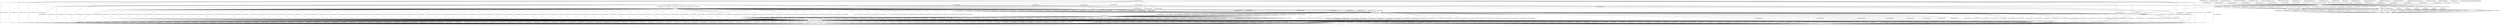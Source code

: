 digraph G {
	"File##/etc/ld-musl-x86_64.path"->"Process##14"[ label="1728219507000000000" ];
	"File##/lib/libstdc++.so.6"->"Process##14"[ label="1728219507000000000" ];
	"File##/usr/local/lib/libstdc++.so.6"->"Process##14"[ label="1728219507000000000" ];
	"File##/usr/lib/libstdc++.so.6"->"Process##14"[ label="1728219507000000000" ];
	"File##/lib/libgcc_s.so.1"->"Process##14"[ label="1728219507000000000" ];
	"File##/usr/local/lib/libgcc_s.so.1"->"Process##14"[ label="1728219507000000000" ];
	"File##/usr/lib/libgcc_s.so.1"->"Process##14"[ label="1728219507000000000" ];
	"Process##14"->"Process##15"[ label="1728219507000000000" ];
	"Process##14"->"Process##16"[ label="1728219507000000000" ];
	"Process##14"->"Process##17"[ label="1728219507000000000" ];
	"Process##14"->"Process##18"[ label="1728219507000000000" ];
	"Process##14"->"Process##19"[ label="1728219507000000000" ];
	"File##/usr/local/bin/node"->"Process##14"[ label="1728219507000000000" ];
	"File##/dev/urandom"->"Process##14"[ label="1728219507000000000" ];
	"Process##14"->"Process##20"[ label="1728219507000000000" ];
	"File##/dev/null"->"Process##14"[ label="1728219508000000000" ];
	"File##/home/app/index.js"->"Process##14"[ label="1728219508000000000" ];
	"File##/home/app/express-new.js"->"Process##14"[ label="1728219508000000000" ];
	"File##/usr/local/bin/node"->"Process##14"[ label="1728219508000000000" ];
	"File##/home/app/trigger.node"->"Process##14"[ label="1728219508000000000" ];
	"File##/home/app/handler.js"->"Process##14"[ label="1728219508000000000" ];
	"File##/home/app/request-promise-uuid.js"->"Process##14"[ label="1728219508000000000" ];
	"Process##14"->"NetPeer##0.0.0.0:3000"[ label="1728219510000000000" ];
	"NetPeer##0.0.0.0:3000"->"Process##14"[ label="1728219510000000000" ];
	"NetPeer##0.0.0.0:3000"->"NetPeer##10.1.80.247:8080"[ label="1728219538000000000" ];
	"NetPeer##10.1.80.247:8080"->"NetPeer##0.0.0.0:3000"[ label="1728219538000000000" ];
	"NetPeer##0.0.0.0:3000"->"NetPeer##10.1.80.247:8080"[ label="1728219538000000000" ];
	"NetPeer##10.1.80.247:8080"->"NetPeer##0.0.0.0:3000"[ label="1728219538000000000" ];
	"NetPeer##0.0.0.0:3000"->"NetPeer##10.1.80.247:8080"[ label="1728219538000000000" ];
	"NetPeer##10.1.80.247:8080"->"NetPeer##0.0.0.0:3000"[ label="1728219538000000000" ];
	"File##/etc/resolv.conf"->"Process##14"[ label="1728219538000000000" ];
	"File##/etc/nsswitch.conf"->"Process##14"[ label="1728219538000000000" ];
	"File##/etc/host.conf"->"Process##14"[ label="1728219538000000000" ];
	"File##/etc/svc.conf"->"Process##14"[ label="1728219538000000000" ];
	"File##/dev/urandom"->"Process##14"[ label="1728219538000000000" ];
	"Process##14"->"Process##24"[ label="1728219538000000000" ];
	"Process##14"->"Process##25"[ label="1728219538000000000" ];
	"Process##14"->"Process##26"[ label="1728219538000000000" ];
	"Process##14"->"Process##27"[ label="1728219538000000000" ];
	"NetPeer##0.0.0.0:3000"->"NetPeer##10.1.80.247:8080"[ label="1728219538000000000" ];
	"NetPeer##10.1.80.247:8080"->"NetPeer##0.0.0.0:3000"[ label="1728219538000000000" ];
	"NetPeer##0.0.0.0:3000"->"NetPeer##10.1.80.247:8080"[ label="1728219538000000000" ];
	"NetPeer##10.1.80.247:8080"->"NetPeer##0.0.0.0:3000"[ label="1728219538000000000" ];
	"NetPeer##0.0.0.0:3000"->"NetPeer##10.1.80.247:8080"[ label="1728219538000000000" ];
	"NetPeer##10.1.80.247:8080"->"NetPeer##0.0.0.0:3000"[ label="1728219538000000000" ];
	"NetPeer##0.0.0.0:3000"->"NetPeer##10.1.80.247:8080"[ label="1728219538000000000" ];
	"NetPeer##10.1.80.247:8080"->"NetPeer##0.0.0.0:3000"[ label="1728219538000000000" ];
	"Process##14"->"NetPeer##10.152.183.194:8080"[ label="1728219538000000000" ];
	"NetPeer##0.0.0.0:3000"->"NetPeer##10.1.80.247:8080"[ label="1728219538000000000" ];
	"NetPeer##10.1.80.247:8080"->"NetPeer##0.0.0.0:3000"[ label="1728219538000000000" ];
	"NetPeer##0.0.0.0:3000"->"NetPeer##10.1.80.247:8080"[ label="1728219538000000000" ];
	"NetPeer##10.1.80.247:8080"->"NetPeer##0.0.0.0:3000"[ label="1728219538000000000" ];
	"Process##14"->"NetPeer##10.152.183.194:8080"[ label="1728219538000000000" ];
	"Process##14"->"NetPeer##10.152.183.194:8080"[ label="1728219538000000000" ];
	"Process##14"->"NetPeer##10.152.183.194:8080"[ label="1728219538000000000" ];
	"Process##14"->"NetPeer##10.152.183.194:8080"[ label="1728219538000000000" ];
	"Process##14"->"NetPeer##10.152.183.194:8080"[ label="1728219538000000000" ];
	"NetPeer##0.0.0.0:3000"->"NetPeer##10.1.80.247:8080"[ label="1728219538000000000" ];
	"NetPeer##10.1.80.247:8080"->"NetPeer##0.0.0.0:3000"[ label="1728219538000000000" ];
	"NetPeer##0.0.0.0:3000"->"NetPeer##10.1.80.247:8080"[ label="1728219538000000000" ];
	"NetPeer##10.1.80.247:8080"->"NetPeer##0.0.0.0:3000"[ label="1728219538000000000" ];
	"Process##14"->"NetPeer##10.152.183.194:8080"[ label="1728219538000000000" ];
	"NetPeer##0.0.0.0:3000"->"NetPeer##10.1.80.247:8080"[ label="1728219539000000000" ];
	"NetPeer##10.1.80.247:8080"->"NetPeer##0.0.0.0:3000"[ label="1728219539000000000" ];
	"NetPeer##0.0.0.0:3000"->"NetPeer##10.1.80.247:8080"[ label="1728219539000000000" ];
	"NetPeer##10.1.80.247:8080"->"NetPeer##0.0.0.0:3000"[ label="1728219539000000000" ];
	"Process##14"->"NetPeer##10.152.183.194:8080"[ label="1728219539000000000" ];
	"File##/etc/localtime"->"Process##14"[ label="1728219539000000000" ];
	"File##/usr/share/zoneinfo/"->"Process##14"[ label="1728219539000000000" ];
	"Process##14"->"NetPeer##10.152.183.194:8080"[ label="1728219539000000000" ];
	"Process##14"->"NetPeer##10.152.183.194:8080"[ label="1728219539000000000" ];
	"Process##14"->"NetPeer##10.152.183.194:8080"[ label="1728219539000000000" ];
	"Process##14"->"NetPeer##10.152.183.194:8080"[ label="1728219539000000000" ];
	"Process##14"->"NetPeer##10.152.183.194:8080"[ label="1728219539000000000" ];
	"Process##14"->"NetPeer##10.152.183.194:8080"[ label="1728219539000000000" ];
	"Process##14"->"NetPeer##10.152.183.194:8080"[ label="1728219539000000000" ];
	"Process##14"->"NetPeer##10.152.183.194:8080"[ label="1728219539000000000" ];
	"Process##14"->"NetPeer##10.152.183.194:8080"[ label="1728219539000000000" ];
	"Process##14"->"NetPeer##10.152.183.194:8080"[ label="1728219540000000000" ];
	"Process##14"->"NetPeer##10.152.183.194:8080"[ label="1728219540000000000" ];
	"File##/etc/hosts"->"Process##24"[ label="1728219538000000000" ];
	"File##/etc/resolv.conf"->"Process##24"[ label="1728219538000000000" ];
	"Process##24"->"NetPeer##0.0.0.0:0"[ label="1728219538000000000" ];
	"Process##24"->"NetPeer##10.152.183.10:53"[ label="1728219538000000000" ];
	"Process##24"->"NetPeer##10.152.183.10:53"[ label="1728219538000000000" ];
	"NetPeer##10.152.183.10:53"->"Process##24"[ label="1728219538000000000" ];
	"NetPeer##10.152.183.10:53"->"Process##24"[ label="1728219538000000000" ];
	"Process##24"->"NetPeer##0.0.0.0:0"[ label="1728219538000000000" ];
	"Process##24"->"NetPeer##10.152.183.10:53"[ label="1728219538000000000" ];
	"Process##24"->"NetPeer##10.152.183.10:53"[ label="1728219538000000000" ];
	"NetPeer##10.152.183.10:53"->"Process##24"[ label="1728219538000000000" ];
	"NetPeer##10.152.183.10:53"->"Process##24"[ label="1728219538000000000" ];
	"Process##24"->"NetPeer##0.0.0.0:0"[ label="1728219538000000000" ];
	"Process##24"->"NetPeer##10.152.183.10:53"[ label="1728219538000000000" ];
	"Process##24"->"NetPeer##10.152.183.10:53"[ label="1728219538000000000" ];
	"NetPeer##10.152.183.10:53"->"Process##24"[ label="1728219538000000000" ];
	"NetPeer##10.152.183.10:53"->"Process##24"[ label="1728219538000000000" ];
	"Process##24"->"NetPeer##0.0.0.0:0"[ label="1728219538000000000" ];
	"Process##24"->"NetPeer##10.152.183.10:53"[ label="1728219538000000000" ];
	"Process##24"->"NetPeer##10.152.183.10:53"[ label="1728219538000000000" ];
	"NetPeer##10.152.183.10:53"->"Process##24"[ label="1728219538000000000" ];
	"NetPeer##10.152.183.10:53"->"Process##24"[ label="1728219538000000000" ];
	"Process##24"->"NetPeer##0.0.0.0:0"[ label="1728219538000000000" ];
	"Process##24"->"NetPeer##10.152.183.10:53"[ label="1728219538000000000" ];
	"Process##24"->"NetPeer##10.152.183.10:53"[ label="1728219538000000000" ];
	"NetPeer##10.152.183.10:53"->"Process##24"[ label="1728219538000000000" ];
	"NetPeer##10.152.183.10:53"->"Process##24"[ label="1728219538000000000" ];
	"File##/etc/hosts"->"Process##24"[ label="1728219538000000000" ];
	"File##/etc/resolv.conf"->"Process##24"[ label="1728219538000000000" ];
	"Process##24"->"NetPeer##0.0.0.0:0"[ label="1728219538000000000" ];
	"Process##24"->"NetPeer##10.152.183.10:53"[ label="1728219538000000000" ];
	"Process##24"->"NetPeer##10.152.183.10:53"[ label="1728219538000000000" ];
	"NetPeer##10.152.183.10:53"->"Process##24"[ label="1728219538000000000" ];
	"NetPeer##0.0.0.0:0"->"Process##24"[ label="1728219538000000000" ];
	"NetPeer##10.152.183.10:53"->"Process##24"[ label="1728219538000000000" ];
	"Process##24"->"NetPeer##0.0.0.0:0"[ label="1728219538000000000" ];
	"Process##24"->"NetPeer##10.152.183.10:53"[ label="1728219538000000000" ];
	"Process##24"->"NetPeer##10.152.183.10:53"[ label="1728219538000000000" ];
	"NetPeer##10.152.183.10:53"->"Process##24"[ label="1728219538000000000" ];
	"NetPeer##10.152.183.10:53"->"Process##24"[ label="1728219538000000000" ];
	"Process##24"->"NetPeer##0.0.0.0:0"[ label="1728219538000000000" ];
	"Process##24"->"NetPeer##10.152.183.10:53"[ label="1728219538000000000" ];
	"Process##24"->"NetPeer##10.152.183.10:53"[ label="1728219538000000000" ];
	"NetPeer##10.152.183.10:53"->"Process##24"[ label="1728219538000000000" ];
	"NetPeer##10.152.183.10:53"->"Process##24"[ label="1728219538000000000" ];
	"Process##24"->"NetPeer##0.0.0.0:0"[ label="1728219538000000000" ];
	"Process##24"->"NetPeer##10.152.183.10:53"[ label="1728219538000000000" ];
	"Process##24"->"NetPeer##10.152.183.10:53"[ label="1728219538000000000" ];
	"NetPeer##10.152.183.10:53"->"Process##24"[ label="1728219538000000000" ];
	"NetPeer##10.152.183.10:53"->"Process##24"[ label="1728219538000000000" ];
	"Process##24"->"NetPeer##0.0.0.0:0"[ label="1728219538000000000" ];
	"Process##24"->"NetPeer##10.152.183.10:53"[ label="1728219538000000000" ];
	"Process##24"->"NetPeer##10.152.183.10:53"[ label="1728219538000000000" ];
	"NetPeer##10.152.183.10:53"->"Process##24"[ label="1728219538000000000" ];
	"NetPeer##10.152.183.10:53"->"Process##24"[ label="1728219538000000000" ];
	"File##/etc/hosts"->"Process##24"[ label="1728219539000000000" ];
	"File##/etc/resolv.conf"->"Process##24"[ label="1728219539000000000" ];
	"Process##24"->"NetPeer##0.0.0.0:0"[ label="1728219539000000000" ];
	"Process##24"->"NetPeer##10.152.183.10:53"[ label="1728219539000000000" ];
	"Process##24"->"NetPeer##10.152.183.10:53"[ label="1728219539000000000" ];
	"NetPeer##10.152.183.10:53"->"Process##24"[ label="1728219539000000000" ];
	"NetPeer##10.152.183.10:53"->"Process##24"[ label="1728219539000000000" ];
	"Process##24"->"NetPeer##0.0.0.0:0"[ label="1728219539000000000" ];
	"Process##24"->"NetPeer##10.152.183.10:53"[ label="1728219539000000000" ];
	"Process##24"->"NetPeer##10.152.183.10:53"[ label="1728219539000000000" ];
	"NetPeer##10.152.183.10:53"->"Process##24"[ label="1728219539000000000" ];
	"NetPeer##10.152.183.10:53"->"Process##24"[ label="1728219539000000000" ];
	"Process##24"->"NetPeer##0.0.0.0:0"[ label="1728219539000000000" ];
	"Process##24"->"NetPeer##10.152.183.10:53"[ label="1728219539000000000" ];
	"Process##24"->"NetPeer##10.152.183.10:53"[ label="1728219539000000000" ];
	"NetPeer##10.152.183.10:53"->"Process##24"[ label="1728219539000000000" ];
	"NetPeer##10.152.183.10:53"->"Process##24"[ label="1728219539000000000" ];
	"Process##24"->"NetPeer##0.0.0.0:0"[ label="1728219539000000000" ];
	"Process##24"->"NetPeer##10.152.183.10:53"[ label="1728219539000000000" ];
	"Process##24"->"NetPeer##10.152.183.10:53"[ label="1728219539000000000" ];
	"NetPeer##10.152.183.10:53"->"Process##24"[ label="1728219539000000000" ];
	"NetPeer##10.152.183.10:53"->"Process##24"[ label="1728219539000000000" ];
	"Process##24"->"NetPeer##0.0.0.0:0"[ label="1728219539000000000" ];
	"Process##24"->"NetPeer##10.152.183.10:53"[ label="1728219539000000000" ];
	"Process##24"->"NetPeer##10.152.183.10:53"[ label="1728219539000000000" ];
	"NetPeer##10.152.183.10:53"->"Process##24"[ label="1728219539000000000" ];
	"NetPeer##10.152.183.10:53"->"Process##24"[ label="1728219539000000000" ];
	"File##/etc/hosts"->"Process##24"[ label="1728219539000000000" ];
	"File##/etc/resolv.conf"->"Process##24"[ label="1728219539000000000" ];
	"Process##24"->"NetPeer##0.0.0.0:0"[ label="1728219539000000000" ];
	"Process##24"->"NetPeer##10.152.183.10:53"[ label="1728219539000000000" ];
	"Process##24"->"NetPeer##10.152.183.10:53"[ label="1728219539000000000" ];
	"NetPeer##10.152.183.10:53"->"Process##24"[ label="1728219539000000000" ];
	"NetPeer##10.152.183.10:53"->"Process##24"[ label="1728219539000000000" ];
	"Process##24"->"NetPeer##0.0.0.0:0"[ label="1728219539000000000" ];
	"Process##24"->"NetPeer##10.152.183.10:53"[ label="1728219539000000000" ];
	"Process##24"->"NetPeer##10.152.183.10:53"[ label="1728219539000000000" ];
	"NetPeer##10.152.183.10:53"->"Process##24"[ label="1728219539000000000" ];
	"NetPeer##10.152.183.10:53"->"Process##24"[ label="1728219539000000000" ];
	"Process##24"->"NetPeer##0.0.0.0:0"[ label="1728219539000000000" ];
	"Process##24"->"NetPeer##10.152.183.10:53"[ label="1728219539000000000" ];
	"Process##24"->"NetPeer##10.152.183.10:53"[ label="1728219539000000000" ];
	"NetPeer##10.152.183.10:53"->"Process##24"[ label="1728219539000000000" ];
	"NetPeer##10.152.183.10:53"->"Process##24"[ label="1728219539000000000" ];
	"Process##24"->"NetPeer##0.0.0.0:0"[ label="1728219539000000000" ];
	"Process##24"->"NetPeer##10.152.183.10:53"[ label="1728219539000000000" ];
	"Process##24"->"NetPeer##10.152.183.10:53"[ label="1728219539000000000" ];
	"NetPeer##10.152.183.10:53"->"Process##24"[ label="1728219539000000000" ];
	"NetPeer##10.152.183.10:53"->"Process##24"[ label="1728219539000000000" ];
	"Process##24"->"NetPeer##0.0.0.0:0"[ label="1728219539000000000" ];
	"Process##24"->"NetPeer##10.152.183.10:53"[ label="1728219539000000000" ];
	"Process##24"->"NetPeer##10.152.183.10:53"[ label="1728219539000000000" ];
	"NetPeer##10.152.183.10:53"->"Process##24"[ label="1728219539000000000" ];
	"NetPeer##10.152.183.10:53"->"Process##24"[ label="1728219539000000000" ];
	"File##/etc/hosts"->"Process##24"[ label="1728219540000000000" ];
	"File##/etc/resolv.conf"->"Process##24"[ label="1728219540000000000" ];
	"Process##24"->"NetPeer##0.0.0.0:0"[ label="1728219540000000000" ];
	"Process##24"->"NetPeer##10.152.183.10:53"[ label="1728219540000000000" ];
	"Process##24"->"NetPeer##10.152.183.10:53"[ label="1728219540000000000" ];
	"NetPeer##10.152.183.10:53"->"Process##24"[ label="1728219540000000000" ];
	"NetPeer##10.152.183.10:53"->"Process##24"[ label="1728219540000000000" ];
	"Process##24"->"NetPeer##0.0.0.0:0"[ label="1728219540000000000" ];
	"Process##24"->"NetPeer##10.152.183.10:53"[ label="1728219540000000000" ];
	"Process##24"->"NetPeer##10.152.183.10:53"[ label="1728219540000000000" ];
	"NetPeer##10.152.183.10:53"->"Process##24"[ label="1728219540000000000" ];
	"NetPeer##10.152.183.10:53"->"Process##24"[ label="1728219540000000000" ];
	"Process##24"->"NetPeer##0.0.0.0:0"[ label="1728219540000000000" ];
	"Process##24"->"NetPeer##10.152.183.10:53"[ label="1728219540000000000" ];
	"Process##24"->"NetPeer##10.152.183.10:53"[ label="1728219540000000000" ];
	"NetPeer##10.152.183.10:53"->"Process##24"[ label="1728219540000000000" ];
	"NetPeer##10.152.183.10:53"->"Process##24"[ label="1728219540000000000" ];
	"Process##24"->"NetPeer##0.0.0.0:0"[ label="1728219540000000000" ];
	"Process##24"->"NetPeer##10.152.183.10:53"[ label="1728219540000000000" ];
	"Process##24"->"NetPeer##10.152.183.10:53"[ label="1728219540000000000" ];
	"NetPeer##10.152.183.10:53"->"Process##24"[ label="1728219540000000000" ];
	"NetPeer##10.152.183.10:53"->"Process##24"[ label="1728219540000000000" ];
	"Process##24"->"NetPeer##0.0.0.0:0"[ label="1728219540000000000" ];
	"Process##24"->"NetPeer##10.152.183.10:53"[ label="1728219540000000000" ];
	"Process##24"->"NetPeer##10.152.183.10:53"[ label="1728219540000000000" ];
	"NetPeer##10.152.183.10:53"->"Process##24"[ label="1728219540000000000" ];
	"NetPeer##10.152.183.10:53"->"Process##24"[ label="1728219540000000000" ];
	"File##/etc/hosts"->"Process##25"[ label="1728219538000000000" ];
	"File##/etc/resolv.conf"->"Process##25"[ label="1728219538000000000" ];
	"Process##25"->"NetPeer##0.0.0.0:0"[ label="1728219538000000000" ];
	"Process##25"->"NetPeer##10.152.183.10:53"[ label="1728219538000000000" ];
	"Process##25"->"NetPeer##10.152.183.10:53"[ label="1728219538000000000" ];
	"NetPeer##10.152.183.10:53"->"Process##25"[ label="1728219538000000000" ];
	"NetPeer##10.152.183.10:53"->"Process##25"[ label="1728219538000000000" ];
	"Process##25"->"NetPeer##0.0.0.0:0"[ label="1728219538000000000" ];
	"Process##25"->"NetPeer##10.152.183.10:53"[ label="1728219538000000000" ];
	"Process##25"->"NetPeer##10.152.183.10:53"[ label="1728219538000000000" ];
	"NetPeer##10.152.183.10:53"->"Process##25"[ label="1728219538000000000" ];
	"NetPeer##0.0.0.0:0"->"Process##25"[ label="1728219538000000000" ];
	"NetPeer##10.152.183.10:53"->"Process##25"[ label="1728219538000000000" ];
	"Process##25"->"NetPeer##0.0.0.0:0"[ label="1728219538000000000" ];
	"Process##25"->"NetPeer##10.152.183.10:53"[ label="1728219538000000000" ];
	"Process##25"->"NetPeer##10.152.183.10:53"[ label="1728219538000000000" ];
	"NetPeer##10.152.183.10:53"->"Process##25"[ label="1728219538000000000" ];
	"NetPeer##0.0.0.0:0"->"Process##25"[ label="1728219538000000000" ];
	"NetPeer##10.152.183.10:53"->"Process##25"[ label="1728219538000000000" ];
	"Process##25"->"NetPeer##0.0.0.0:0"[ label="1728219538000000000" ];
	"Process##25"->"NetPeer##10.152.183.10:53"[ label="1728219538000000000" ];
	"Process##25"->"NetPeer##10.152.183.10:53"[ label="1728219538000000000" ];
	"NetPeer##10.152.183.10:53"->"Process##25"[ label="1728219538000000000" ];
	"NetPeer##0.0.0.0:0"->"Process##25"[ label="1728219538000000000" ];
	"NetPeer##10.152.183.10:53"->"Process##25"[ label="1728219538000000000" ];
	"Process##25"->"NetPeer##0.0.0.0:0"[ label="1728219538000000000" ];
	"Process##25"->"NetPeer##10.152.183.10:53"[ label="1728219538000000000" ];
	"Process##25"->"NetPeer##10.152.183.10:53"[ label="1728219538000000000" ];
	"NetPeer##10.152.183.10:53"->"Process##25"[ label="1728219538000000000" ];
	"NetPeer##10.152.183.10:53"->"Process##25"[ label="1728219538000000000" ];
	"File##/etc/hosts"->"Process##25"[ label="1728219538000000000" ];
	"File##/etc/resolv.conf"->"Process##25"[ label="1728219538000000000" ];
	"Process##25"->"NetPeer##0.0.0.0:0"[ label="1728219538000000000" ];
	"Process##25"->"NetPeer##10.152.183.10:53"[ label="1728219538000000000" ];
	"Process##25"->"NetPeer##10.152.183.10:53"[ label="1728219538000000000" ];
	"NetPeer##10.152.183.10:53"->"Process##25"[ label="1728219538000000000" ];
	"NetPeer##10.152.183.10:53"->"Process##25"[ label="1728219538000000000" ];
	"Process##25"->"NetPeer##0.0.0.0:0"[ label="1728219538000000000" ];
	"Process##25"->"NetPeer##10.152.183.10:53"[ label="1728219538000000000" ];
	"Process##25"->"NetPeer##10.152.183.10:53"[ label="1728219538000000000" ];
	"NetPeer##10.152.183.10:53"->"Process##25"[ label="1728219538000000000" ];
	"NetPeer##10.152.183.10:53"->"Process##25"[ label="1728219538000000000" ];
	"Process##25"->"NetPeer##0.0.0.0:0"[ label="1728219538000000000" ];
	"Process##25"->"NetPeer##10.152.183.10:53"[ label="1728219538000000000" ];
	"Process##25"->"NetPeer##10.152.183.10:53"[ label="1728219538000000000" ];
	"NetPeer##10.152.183.10:53"->"Process##25"[ label="1728219538000000000" ];
	"NetPeer##10.152.183.10:53"->"Process##25"[ label="1728219538000000000" ];
	"Process##25"->"NetPeer##0.0.0.0:0"[ label="1728219538000000000" ];
	"Process##25"->"NetPeer##10.152.183.10:53"[ label="1728219538000000000" ];
	"Process##25"->"NetPeer##10.152.183.10:53"[ label="1728219538000000000" ];
	"NetPeer##10.152.183.10:53"->"Process##25"[ label="1728219538000000000" ];
	"NetPeer##10.152.183.10:53"->"Process##25"[ label="1728219538000000000" ];
	"Process##25"->"NetPeer##0.0.0.0:0"[ label="1728219538000000000" ];
	"Process##25"->"NetPeer##10.152.183.10:53"[ label="1728219538000000000" ];
	"Process##25"->"NetPeer##10.152.183.10:53"[ label="1728219538000000000" ];
	"NetPeer##10.152.183.10:53"->"Process##25"[ label="1728219538000000000" ];
	"NetPeer##10.152.183.10:53"->"Process##25"[ label="1728219538000000000" ];
	"File##/etc/hosts"->"Process##25"[ label="1728219538000000000" ];
	"File##/etc/resolv.conf"->"Process##25"[ label="1728219538000000000" ];
	"Process##25"->"NetPeer##0.0.0.0:0"[ label="1728219538000000000" ];
	"Process##25"->"NetPeer##10.152.183.10:53"[ label="1728219538000000000" ];
	"Process##25"->"NetPeer##10.152.183.10:53"[ label="1728219538000000000" ];
	"NetPeer##10.152.183.10:53"->"Process##25"[ label="1728219538000000000" ];
	"NetPeer##10.152.183.10:53"->"Process##25"[ label="1728219538000000000" ];
	"Process##25"->"NetPeer##0.0.0.0:0"[ label="1728219538000000000" ];
	"Process##25"->"NetPeer##10.152.183.10:53"[ label="1728219538000000000" ];
	"Process##25"->"NetPeer##10.152.183.10:53"[ label="1728219538000000000" ];
	"NetPeer##10.152.183.10:53"->"Process##25"[ label="1728219538000000000" ];
	"NetPeer##10.152.183.10:53"->"Process##25"[ label="1728219538000000000" ];
	"Process##25"->"NetPeer##0.0.0.0:0"[ label="1728219538000000000" ];
	"Process##25"->"NetPeer##10.152.183.10:53"[ label="1728219538000000000" ];
	"Process##25"->"NetPeer##10.152.183.10:53"[ label="1728219538000000000" ];
	"NetPeer##10.152.183.10:53"->"Process##25"[ label="1728219538000000000" ];
	"NetPeer##10.152.183.10:53"->"Process##25"[ label="1728219538000000000" ];
	"Process##25"->"NetPeer##0.0.0.0:0"[ label="1728219538000000000" ];
	"Process##25"->"NetPeer##10.152.183.10:53"[ label="1728219538000000000" ];
	"Process##25"->"NetPeer##10.152.183.10:53"[ label="1728219538000000000" ];
	"NetPeer##10.152.183.10:53"->"Process##25"[ label="1728219538000000000" ];
	"NetPeer##10.152.183.10:53"->"Process##25"[ label="1728219538000000000" ];
	"Process##25"->"NetPeer##0.0.0.0:0"[ label="1728219538000000000" ];
	"Process##25"->"NetPeer##10.152.183.10:53"[ label="1728219538000000000" ];
	"Process##25"->"NetPeer##10.152.183.10:53"[ label="1728219538000000000" ];
	"NetPeer##10.152.183.10:53"->"Process##25"[ label="1728219538000000000" ];
	"NetPeer##10.152.183.10:53"->"Process##25"[ label="1728219538000000000" ];
	"File##/etc/hosts"->"Process##25"[ label="1728219538000000000" ];
	"File##/etc/resolv.conf"->"Process##25"[ label="1728219538000000000" ];
	"Process##25"->"NetPeer##0.0.0.0:0"[ label="1728219538000000000" ];
	"Process##25"->"NetPeer##10.152.183.10:53"[ label="1728219538000000000" ];
	"Process##25"->"NetPeer##10.152.183.10:53"[ label="1728219538000000000" ];
	"NetPeer##10.152.183.10:53"->"Process##25"[ label="1728219538000000000" ];
	"NetPeer##10.152.183.10:53"->"Process##25"[ label="1728219538000000000" ];
	"Process##25"->"NetPeer##0.0.0.0:0"[ label="1728219538000000000" ];
	"Process##25"->"NetPeer##10.152.183.10:53"[ label="1728219538000000000" ];
	"Process##25"->"NetPeer##10.152.183.10:53"[ label="1728219538000000000" ];
	"NetPeer##10.152.183.10:53"->"Process##25"[ label="1728219538000000000" ];
	"NetPeer##10.152.183.10:53"->"Process##25"[ label="1728219538000000000" ];
	"Process##25"->"NetPeer##0.0.0.0:0"[ label="1728219538000000000" ];
	"Process##25"->"NetPeer##10.152.183.10:53"[ label="1728219538000000000" ];
	"Process##25"->"NetPeer##10.152.183.10:53"[ label="1728219538000000000" ];
	"NetPeer##10.152.183.10:53"->"Process##25"[ label="1728219538000000000" ];
	"NetPeer##10.152.183.10:53"->"Process##25"[ label="1728219538000000000" ];
	"Process##25"->"NetPeer##0.0.0.0:0"[ label="1728219538000000000" ];
	"Process##25"->"NetPeer##10.152.183.10:53"[ label="1728219538000000000" ];
	"Process##25"->"NetPeer##10.152.183.10:53"[ label="1728219538000000000" ];
	"NetPeer##10.152.183.10:53"->"Process##25"[ label="1728219538000000000" ];
	"NetPeer##10.152.183.10:53"->"Process##25"[ label="1728219538000000000" ];
	"Process##25"->"NetPeer##0.0.0.0:0"[ label="1728219538000000000" ];
	"Process##25"->"NetPeer##10.152.183.10:53"[ label="1728219538000000000" ];
	"Process##25"->"NetPeer##10.152.183.10:53"[ label="1728219538000000000" ];
	"NetPeer##10.152.183.10:53"->"Process##25"[ label="1728219538000000000" ];
	"NetPeer##0.0.0.0:0"->"Process##25"[ label="1728219538000000000" ];
	"NetPeer##10.152.183.10:53"->"Process##25"[ label="1728219538000000000" ];
	"File##/etc/hosts"->"Process##25"[ label="1728219539000000000" ];
	"File##/etc/resolv.conf"->"Process##25"[ label="1728219539000000000" ];
	"Process##25"->"NetPeer##0.0.0.0:0"[ label="1728219539000000000" ];
	"Process##25"->"NetPeer##10.152.183.10:53"[ label="1728219539000000000" ];
	"Process##25"->"NetPeer##10.152.183.10:53"[ label="1728219539000000000" ];
	"NetPeer##10.152.183.10:53"->"Process##25"[ label="1728219539000000000" ];
	"NetPeer##10.152.183.10:53"->"Process##25"[ label="1728219539000000000" ];
	"Process##25"->"NetPeer##0.0.0.0:0"[ label="1728219539000000000" ];
	"Process##25"->"NetPeer##10.152.183.10:53"[ label="1728219539000000000" ];
	"Process##25"->"NetPeer##10.152.183.10:53"[ label="1728219539000000000" ];
	"NetPeer##10.152.183.10:53"->"Process##25"[ label="1728219539000000000" ];
	"NetPeer##10.152.183.10:53"->"Process##25"[ label="1728219539000000000" ];
	"Process##25"->"NetPeer##0.0.0.0:0"[ label="1728219539000000000" ];
	"Process##25"->"NetPeer##10.152.183.10:53"[ label="1728219539000000000" ];
	"Process##25"->"NetPeer##10.152.183.10:53"[ label="1728219539000000000" ];
	"NetPeer##10.152.183.10:53"->"Process##25"[ label="1728219539000000000" ];
	"NetPeer##10.152.183.10:53"->"Process##25"[ label="1728219539000000000" ];
	"Process##25"->"NetPeer##0.0.0.0:0"[ label="1728219539000000000" ];
	"Process##25"->"NetPeer##10.152.183.10:53"[ label="1728219539000000000" ];
	"Process##25"->"NetPeer##10.152.183.10:53"[ label="1728219539000000000" ];
	"NetPeer##10.152.183.10:53"->"Process##25"[ label="1728219539000000000" ];
	"NetPeer##10.152.183.10:53"->"Process##25"[ label="1728219539000000000" ];
	"Process##25"->"NetPeer##0.0.0.0:0"[ label="1728219539000000000" ];
	"Process##25"->"NetPeer##10.152.183.10:53"[ label="1728219539000000000" ];
	"Process##25"->"NetPeer##10.152.183.10:53"[ label="1728219539000000000" ];
	"NetPeer##10.152.183.10:53"->"Process##25"[ label="1728219539000000000" ];
	"NetPeer##10.152.183.10:53"->"Process##25"[ label="1728219539000000000" ];
	"File##/etc/hosts"->"Process##25"[ label="1728219539000000000" ];
	"File##/etc/resolv.conf"->"Process##25"[ label="1728219539000000000" ];
	"Process##25"->"NetPeer##0.0.0.0:0"[ label="1728219539000000000" ];
	"Process##25"->"NetPeer##10.152.183.10:53"[ label="1728219539000000000" ];
	"Process##25"->"NetPeer##10.152.183.10:53"[ label="1728219539000000000" ];
	"NetPeer##10.152.183.10:53"->"Process##25"[ label="1728219539000000000" ];
	"NetPeer##10.152.183.10:53"->"Process##25"[ label="1728219539000000000" ];
	"Process##25"->"NetPeer##0.0.0.0:0"[ label="1728219539000000000" ];
	"Process##25"->"NetPeer##10.152.183.10:53"[ label="1728219539000000000" ];
	"Process##25"->"NetPeer##10.152.183.10:53"[ label="1728219539000000000" ];
	"NetPeer##10.152.183.10:53"->"Process##25"[ label="1728219539000000000" ];
	"NetPeer##10.152.183.10:53"->"Process##25"[ label="1728219539000000000" ];
	"Process##25"->"NetPeer##0.0.0.0:0"[ label="1728219539000000000" ];
	"Process##25"->"NetPeer##10.152.183.10:53"[ label="1728219539000000000" ];
	"Process##25"->"NetPeer##10.152.183.10:53"[ label="1728219539000000000" ];
	"NetPeer##10.152.183.10:53"->"Process##25"[ label="1728219539000000000" ];
	"NetPeer##10.152.183.10:53"->"Process##25"[ label="1728219539000000000" ];
	"Process##25"->"NetPeer##0.0.0.0:0"[ label="1728219539000000000" ];
	"Process##25"->"NetPeer##10.152.183.10:53"[ label="1728219539000000000" ];
	"Process##25"->"NetPeer##10.152.183.10:53"[ label="1728219539000000000" ];
	"NetPeer##10.152.183.10:53"->"Process##25"[ label="1728219539000000000" ];
	"NetPeer##10.152.183.10:53"->"Process##25"[ label="1728219539000000000" ];
	"Process##25"->"NetPeer##0.0.0.0:0"[ label="1728219539000000000" ];
	"Process##25"->"NetPeer##10.152.183.10:53"[ label="1728219539000000000" ];
	"Process##25"->"NetPeer##10.152.183.10:53"[ label="1728219539000000000" ];
	"NetPeer##10.152.183.10:53"->"Process##25"[ label="1728219539000000000" ];
	"NetPeer##10.152.183.10:53"->"Process##25"[ label="1728219539000000000" ];
	"File##/etc/hosts"->"Process##25"[ label="1728219539000000000" ];
	"File##/etc/resolv.conf"->"Process##25"[ label="1728219539000000000" ];
	"Process##25"->"NetPeer##0.0.0.0:0"[ label="1728219539000000000" ];
	"Process##25"->"NetPeer##10.152.183.10:53"[ label="1728219539000000000" ];
	"Process##25"->"NetPeer##10.152.183.10:53"[ label="1728219539000000000" ];
	"NetPeer##10.152.183.10:53"->"Process##25"[ label="1728219539000000000" ];
	"NetPeer##10.152.183.10:53"->"Process##25"[ label="1728219539000000000" ];
	"Process##25"->"NetPeer##0.0.0.0:0"[ label="1728219539000000000" ];
	"Process##25"->"NetPeer##10.152.183.10:53"[ label="1728219539000000000" ];
	"Process##25"->"NetPeer##10.152.183.10:53"[ label="1728219539000000000" ];
	"NetPeer##10.152.183.10:53"->"Process##25"[ label="1728219539000000000" ];
	"NetPeer##10.152.183.10:53"->"Process##25"[ label="1728219539000000000" ];
	"Process##25"->"NetPeer##0.0.0.0:0"[ label="1728219539000000000" ];
	"Process##25"->"NetPeer##10.152.183.10:53"[ label="1728219539000000000" ];
	"Process##25"->"NetPeer##10.152.183.10:53"[ label="1728219539000000000" ];
	"NetPeer##10.152.183.10:53"->"Process##25"[ label="1728219539000000000" ];
	"NetPeer##10.152.183.10:53"->"Process##25"[ label="1728219539000000000" ];
	"Process##25"->"NetPeer##0.0.0.0:0"[ label="1728219539000000000" ];
	"Process##25"->"NetPeer##10.152.183.10:53"[ label="1728219539000000000" ];
	"Process##25"->"NetPeer##10.152.183.10:53"[ label="1728219539000000000" ];
	"NetPeer##10.152.183.10:53"->"Process##25"[ label="1728219539000000000" ];
	"NetPeer##10.152.183.10:53"->"Process##25"[ label="1728219539000000000" ];
	"Process##25"->"NetPeer##0.0.0.0:0"[ label="1728219539000000000" ];
	"Process##25"->"NetPeer##10.152.183.10:53"[ label="1728219539000000000" ];
	"Process##25"->"NetPeer##10.152.183.10:53"[ label="1728219539000000000" ];
	"NetPeer##10.152.183.10:53"->"Process##25"[ label="1728219539000000000" ];
	"NetPeer##10.152.183.10:53"->"Process##25"[ label="1728219539000000000" ];
	"File##/etc/hosts"->"Process##26"[ label="1728219538000000000" ];
	"File##/etc/resolv.conf"->"Process##26"[ label="1728219538000000000" ];
	"Process##26"->"NetPeer##0.0.0.0:0"[ label="1728219538000000000" ];
	"Process##26"->"NetPeer##10.152.183.10:53"[ label="1728219538000000000" ];
	"Process##26"->"NetPeer##10.152.183.10:53"[ label="1728219538000000000" ];
	"NetPeer##10.152.183.10:53"->"Process##26"[ label="1728219538000000000" ];
	"NetPeer##0.0.0.0:0"->"Process##26"[ label="1728219538000000000" ];
	"NetPeer##10.152.183.10:53"->"Process##26"[ label="1728219538000000000" ];
	"Process##26"->"NetPeer##0.0.0.0:0"[ label="1728219538000000000" ];
	"Process##26"->"NetPeer##10.152.183.10:53"[ label="1728219538000000000" ];
	"Process##26"->"NetPeer##10.152.183.10:53"[ label="1728219538000000000" ];
	"NetPeer##10.152.183.10:53"->"Process##26"[ label="1728219538000000000" ];
	"NetPeer##10.152.183.10:53"->"Process##26"[ label="1728219538000000000" ];
	"Process##26"->"NetPeer##0.0.0.0:0"[ label="1728219538000000000" ];
	"Process##26"->"NetPeer##10.152.183.10:53"[ label="1728219538000000000" ];
	"Process##26"->"NetPeer##10.152.183.10:53"[ label="1728219538000000000" ];
	"NetPeer##10.152.183.10:53"->"Process##26"[ label="1728219538000000000" ];
	"NetPeer##0.0.0.0:0"->"Process##26"[ label="1728219538000000000" ];
	"NetPeer##10.152.183.10:53"->"Process##26"[ label="1728219538000000000" ];
	"Process##26"->"NetPeer##0.0.0.0:0"[ label="1728219538000000000" ];
	"Process##26"->"NetPeer##10.152.183.10:53"[ label="1728219538000000000" ];
	"Process##26"->"NetPeer##10.152.183.10:53"[ label="1728219538000000000" ];
	"NetPeer##10.152.183.10:53"->"Process##26"[ label="1728219538000000000" ];
	"NetPeer##10.152.183.10:53"->"Process##26"[ label="1728219538000000000" ];
	"Process##26"->"NetPeer##0.0.0.0:0"[ label="1728219538000000000" ];
	"Process##26"->"NetPeer##10.152.183.10:53"[ label="1728219538000000000" ];
	"Process##26"->"NetPeer##10.152.183.10:53"[ label="1728219538000000000" ];
	"NetPeer##10.152.183.10:53"->"Process##26"[ label="1728219538000000000" ];
	"NetPeer##10.152.183.10:53"->"Process##26"[ label="1728219538000000000" ];
	"File##/etc/hosts"->"Process##26"[ label="1728219539000000000" ];
	"File##/etc/resolv.conf"->"Process##26"[ label="1728219539000000000" ];
	"Process##26"->"NetPeer##0.0.0.0:0"[ label="1728219539000000000" ];
	"Process##26"->"NetPeer##10.152.183.10:53"[ label="1728219539000000000" ];
	"Process##26"->"NetPeer##10.152.183.10:53"[ label="1728219539000000000" ];
	"NetPeer##10.152.183.10:53"->"Process##26"[ label="1728219539000000000" ];
	"NetPeer##10.152.183.10:53"->"Process##26"[ label="1728219539000000000" ];
	"Process##26"->"NetPeer##0.0.0.0:0"[ label="1728219539000000000" ];
	"Process##26"->"NetPeer##10.152.183.10:53"[ label="1728219539000000000" ];
	"Process##26"->"NetPeer##10.152.183.10:53"[ label="1728219539000000000" ];
	"NetPeer##10.152.183.10:53"->"Process##26"[ label="1728219539000000000" ];
	"NetPeer##10.152.183.10:53"->"Process##26"[ label="1728219539000000000" ];
	"Process##26"->"NetPeer##0.0.0.0:0"[ label="1728219539000000000" ];
	"Process##26"->"NetPeer##10.152.183.10:53"[ label="1728219539000000000" ];
	"Process##26"->"NetPeer##10.152.183.10:53"[ label="1728219539000000000" ];
	"NetPeer##10.152.183.10:53"->"Process##26"[ label="1728219539000000000" ];
	"NetPeer##10.152.183.10:53"->"Process##26"[ label="1728219539000000000" ];
	"Process##26"->"NetPeer##0.0.0.0:0"[ label="1728219539000000000" ];
	"Process##26"->"NetPeer##10.152.183.10:53"[ label="1728219539000000000" ];
	"Process##26"->"NetPeer##10.152.183.10:53"[ label="1728219539000000000" ];
	"NetPeer##10.152.183.10:53"->"Process##26"[ label="1728219539000000000" ];
	"NetPeer##10.152.183.10:53"->"Process##26"[ label="1728219539000000000" ];
	"Process##26"->"NetPeer##0.0.0.0:0"[ label="1728219539000000000" ];
	"Process##26"->"NetPeer##10.152.183.10:53"[ label="1728219539000000000" ];
	"Process##26"->"NetPeer##10.152.183.10:53"[ label="1728219539000000000" ];
	"NetPeer##10.152.183.10:53"->"Process##26"[ label="1728219539000000000" ];
	"NetPeer##10.152.183.10:53"->"Process##26"[ label="1728219539000000000" ];
	"File##/etc/hosts"->"Process##26"[ label="1728219539000000000" ];
	"File##/etc/resolv.conf"->"Process##26"[ label="1728219539000000000" ];
	"Process##26"->"NetPeer##0.0.0.0:0"[ label="1728219539000000000" ];
	"Process##26"->"NetPeer##10.152.183.10:53"[ label="1728219539000000000" ];
	"Process##26"->"NetPeer##10.152.183.10:53"[ label="1728219539000000000" ];
	"NetPeer##10.152.183.10:53"->"Process##26"[ label="1728219539000000000" ];
	"NetPeer##10.152.183.10:53"->"Process##26"[ label="1728219539000000000" ];
	"Process##26"->"NetPeer##0.0.0.0:0"[ label="1728219539000000000" ];
	"Process##26"->"NetPeer##10.152.183.10:53"[ label="1728219539000000000" ];
	"Process##26"->"NetPeer##10.152.183.10:53"[ label="1728219539000000000" ];
	"NetPeer##10.152.183.10:53"->"Process##26"[ label="1728219539000000000" ];
	"NetPeer##10.152.183.10:53"->"Process##26"[ label="1728219539000000000" ];
	"Process##26"->"NetPeer##0.0.0.0:0"[ label="1728219539000000000" ];
	"Process##26"->"NetPeer##10.152.183.10:53"[ label="1728219539000000000" ];
	"Process##26"->"NetPeer##10.152.183.10:53"[ label="1728219539000000000" ];
	"NetPeer##10.152.183.10:53"->"Process##26"[ label="1728219539000000000" ];
	"NetPeer##10.152.183.10:53"->"Process##26"[ label="1728219539000000000" ];
	"Process##26"->"NetPeer##0.0.0.0:0"[ label="1728219539000000000" ];
	"Process##26"->"NetPeer##10.152.183.10:53"[ label="1728219539000000000" ];
	"Process##26"->"NetPeer##10.152.183.10:53"[ label="1728219539000000000" ];
	"NetPeer##10.152.183.10:53"->"Process##26"[ label="1728219539000000000" ];
	"NetPeer##10.152.183.10:53"->"Process##26"[ label="1728219539000000000" ];
	"Process##26"->"NetPeer##0.0.0.0:0"[ label="1728219539000000000" ];
	"Process##26"->"NetPeer##10.152.183.10:53"[ label="1728219539000000000" ];
	"Process##26"->"NetPeer##10.152.183.10:53"[ label="1728219539000000000" ];
	"NetPeer##10.152.183.10:53"->"Process##26"[ label="1728219539000000000" ];
	"NetPeer##10.152.183.10:53"->"Process##26"[ label="1728219539000000000" ];
	"File##/etc/hosts"->"Process##26"[ label="1728219540000000000" ];
	"File##/etc/resolv.conf"->"Process##26"[ label="1728219540000000000" ];
	"Process##26"->"NetPeer##0.0.0.0:0"[ label="1728219540000000000" ];
	"Process##26"->"NetPeer##10.152.183.10:53"[ label="1728219540000000000" ];
	"Process##26"->"NetPeer##10.152.183.10:53"[ label="1728219540000000000" ];
	"NetPeer##10.152.183.10:53"->"Process##26"[ label="1728219540000000000" ];
	"NetPeer##10.152.183.10:53"->"Process##26"[ label="1728219540000000000" ];
	"Process##26"->"NetPeer##0.0.0.0:0"[ label="1728219540000000000" ];
	"Process##26"->"NetPeer##10.152.183.10:53"[ label="1728219540000000000" ];
	"Process##26"->"NetPeer##10.152.183.10:53"[ label="1728219540000000000" ];
	"NetPeer##10.152.183.10:53"->"Process##26"[ label="1728219540000000000" ];
	"NetPeer##10.152.183.10:53"->"Process##26"[ label="1728219540000000000" ];
	"Process##26"->"NetPeer##0.0.0.0:0"[ label="1728219540000000000" ];
	"Process##26"->"NetPeer##10.152.183.10:53"[ label="1728219540000000000" ];
	"Process##26"->"NetPeer##10.152.183.10:53"[ label="1728219540000000000" ];
	"NetPeer##10.152.183.10:53"->"Process##26"[ label="1728219540000000000" ];
	"NetPeer##10.152.183.10:53"->"Process##26"[ label="1728219540000000000" ];
	"Process##26"->"NetPeer##0.0.0.0:0"[ label="1728219540000000000" ];
	"Process##26"->"NetPeer##10.152.183.10:53"[ label="1728219540000000000" ];
	"Process##26"->"NetPeer##10.152.183.10:53"[ label="1728219540000000000" ];
	"NetPeer##10.152.183.10:53"->"Process##26"[ label="1728219540000000000" ];
	"NetPeer##10.152.183.10:53"->"Process##26"[ label="1728219540000000000" ];
	"Process##26"->"NetPeer##0.0.0.0:0"[ label="1728219540000000000" ];
	"Process##26"->"NetPeer##10.152.183.10:53"[ label="1728219540000000000" ];
	"Process##26"->"NetPeer##10.152.183.10:53"[ label="1728219540000000000" ];
	"NetPeer##10.152.183.10:53"->"Process##26"[ label="1728219540000000000" ];
	"NetPeer##10.152.183.10:53"->"Process##26"[ label="1728219540000000000" ];
	"File##/etc/hosts"->"Process##27"[ label="1728219539000000000" ];
	"File##/etc/resolv.conf"->"Process##27"[ label="1728219539000000000" ];
	"Process##27"->"NetPeer##0.0.0.0:0"[ label="1728219539000000000" ];
	"Process##27"->"NetPeer##10.152.183.10:53"[ label="1728219539000000000" ];
	"Process##27"->"NetPeer##10.152.183.10:53"[ label="1728219539000000000" ];
	"NetPeer##10.152.183.10:53"->"Process##27"[ label="1728219539000000000" ];
	"NetPeer##0.0.0.0:0"->"Process##27"[ label="1728219539000000000" ];
	"NetPeer##10.152.183.10:53"->"Process##27"[ label="1728219539000000000" ];
	"Process##27"->"NetPeer##0.0.0.0:0"[ label="1728219539000000000" ];
	"Process##27"->"NetPeer##10.152.183.10:53"[ label="1728219539000000000" ];
	"Process##27"->"NetPeer##10.152.183.10:53"[ label="1728219539000000000" ];
	"NetPeer##10.152.183.10:53"->"Process##27"[ label="1728219539000000000" ];
	"NetPeer##10.152.183.10:53"->"Process##27"[ label="1728219539000000000" ];
	"Process##27"->"NetPeer##0.0.0.0:0"[ label="1728219539000000000" ];
	"Process##27"->"NetPeer##10.152.183.10:53"[ label="1728219539000000000" ];
	"Process##27"->"NetPeer##10.152.183.10:53"[ label="1728219539000000000" ];
	"NetPeer##10.152.183.10:53"->"Process##27"[ label="1728219539000000000" ];
	"NetPeer##10.152.183.10:53"->"Process##27"[ label="1728219539000000000" ];
	"Process##27"->"NetPeer##0.0.0.0:0"[ label="1728219539000000000" ];
	"Process##27"->"NetPeer##10.152.183.10:53"[ label="1728219539000000000" ];
	"Process##27"->"NetPeer##10.152.183.10:53"[ label="1728219539000000000" ];
	"NetPeer##10.152.183.10:53"->"Process##27"[ label="1728219539000000000" ];
	"NetPeer##10.152.183.10:53"->"Process##27"[ label="1728219539000000000" ];
	"Process##27"->"NetPeer##0.0.0.0:0"[ label="1728219539000000000" ];
	"Process##27"->"NetPeer##10.152.183.10:53"[ label="1728219539000000000" ];
	"Process##27"->"NetPeer##10.152.183.10:53"[ label="1728219539000000000" ];
	"NetPeer##10.152.183.10:53"->"Process##27"[ label="1728219539000000000" ];
	"NetPeer##10.152.183.10:53"->"Process##27"[ label="1728219539000000000" ];
	"File##/etc/hosts"->"Process##27"[ label="1728219539000000000" ];
	"File##/etc/resolv.conf"->"Process##27"[ label="1728219539000000000" ];
	"Process##27"->"NetPeer##0.0.0.0:0"[ label="1728219539000000000" ];
	"Process##27"->"NetPeer##10.152.183.10:53"[ label="1728219539000000000" ];
	"Process##27"->"NetPeer##10.152.183.10:53"[ label="1728219539000000000" ];
	"NetPeer##10.152.183.10:53"->"Process##27"[ label="1728219539000000000" ];
	"NetPeer##10.152.183.10:53"->"Process##27"[ label="1728219539000000000" ];
	"Process##27"->"NetPeer##0.0.0.0:0"[ label="1728219539000000000" ];
	"Process##27"->"NetPeer##10.152.183.10:53"[ label="1728219539000000000" ];
	"Process##27"->"NetPeer##10.152.183.10:53"[ label="1728219539000000000" ];
	"NetPeer##10.152.183.10:53"->"Process##27"[ label="1728219539000000000" ];
	"NetPeer##10.152.183.10:53"->"Process##27"[ label="1728219539000000000" ];
	"Process##27"->"NetPeer##0.0.0.0:0"[ label="1728219539000000000" ];
	"Process##27"->"NetPeer##10.152.183.10:53"[ label="1728219539000000000" ];
	"Process##27"->"NetPeer##10.152.183.10:53"[ label="1728219539000000000" ];
	"NetPeer##10.152.183.10:53"->"Process##27"[ label="1728219539000000000" ];
	"NetPeer##10.152.183.10:53"->"Process##27"[ label="1728219539000000000" ];
	"Process##27"->"NetPeer##0.0.0.0:0"[ label="1728219539000000000" ];
	"Process##27"->"NetPeer##10.152.183.10:53"[ label="1728219539000000000" ];
	"Process##27"->"NetPeer##10.152.183.10:53"[ label="1728219539000000000" ];
	"NetPeer##10.152.183.10:53"->"Process##27"[ label="1728219539000000000" ];
	"NetPeer##10.152.183.10:53"->"Process##27"[ label="1728219539000000000" ];
	"Process##27"->"NetPeer##0.0.0.0:0"[ label="1728219539000000000" ];
	"Process##27"->"NetPeer##10.152.183.10:53"[ label="1728219539000000000" ];
	"Process##27"->"NetPeer##10.152.183.10:53"[ label="1728219539000000000" ];
	"NetPeer##10.152.183.10:53"->"Process##27"[ label="1728219539000000000" ];
	"NetPeer##0.0.0.0:0"->"Process##27"[ label="1728219539000000000" ];
	"NetPeer##10.152.183.10:53"->"Process##27"[ label="1728219539000000000" ];
	"File##/etc/hosts"->"Process##27"[ label="1728219539000000000" ];
	"File##/etc/resolv.conf"->"Process##27"[ label="1728219539000000000" ];
	"Process##27"->"NetPeer##0.0.0.0:0"[ label="1728219539000000000" ];
	"Process##27"->"NetPeer##10.152.183.10:53"[ label="1728219539000000000" ];
	"Process##27"->"NetPeer##10.152.183.10:53"[ label="1728219539000000000" ];
	"NetPeer##10.152.183.10:53"->"Process##27"[ label="1728219539000000000" ];
	"NetPeer##10.152.183.10:53"->"Process##27"[ label="1728219539000000000" ];
	"Process##27"->"NetPeer##0.0.0.0:0"[ label="1728219539000000000" ];
	"Process##27"->"NetPeer##10.152.183.10:53"[ label="1728219539000000000" ];
	"Process##27"->"NetPeer##10.152.183.10:53"[ label="1728219539000000000" ];
	"NetPeer##10.152.183.10:53"->"Process##27"[ label="1728219539000000000" ];
	"NetPeer##10.152.183.10:53"->"Process##27"[ label="1728219539000000000" ];
	"Process##27"->"NetPeer##0.0.0.0:0"[ label="1728219539000000000" ];
	"Process##27"->"NetPeer##10.152.183.10:53"[ label="1728219539000000000" ];
	"Process##27"->"NetPeer##10.152.183.10:53"[ label="1728219539000000000" ];
	"NetPeer##10.152.183.10:53"->"Process##27"[ label="1728219539000000000" ];
	"NetPeer##10.152.183.10:53"->"Process##27"[ label="1728219539000000000" ];
	"Process##27"->"NetPeer##0.0.0.0:0"[ label="1728219539000000000" ];
	"Process##27"->"NetPeer##10.152.183.10:53"[ label="1728219539000000000" ];
	"Process##27"->"NetPeer##10.152.183.10:53"[ label="1728219539000000000" ];
	"NetPeer##10.152.183.10:53"->"Process##27"[ label="1728219539000000000" ];
	"NetPeer##10.152.183.10:53"->"Process##27"[ label="1728219539000000000" ];
	"Process##27"->"NetPeer##0.0.0.0:0"[ label="1728219539000000000" ];
	"Process##27"->"NetPeer##10.152.183.10:53"[ label="1728219539000000000" ];
	"Process##27"->"NetPeer##10.152.183.10:53"[ label="1728219539000000000" ];
	"NetPeer##10.152.183.10:53"->"Process##27"[ label="1728219539000000000" ];
	"NetPeer##10.152.183.10:53"->"Process##27"[ label="1728219539000000000" ];
	"Container##zjy-alastor-2n-product-purchase-76f665fdc7-sjjjk" [ shape="box" ];
	"File##/dev/null" [ shape="ellipse" ];
	"File##/dev/urandom" [ shape="ellipse" ];
	"File##/etc/host.conf" [ shape="ellipse" ];
	"File##/etc/hosts" [ shape="ellipse" ];
	"File##/etc/ld-musl-x86_64.path" [ shape="ellipse" ];
	"File##/etc/localtime" [ shape="ellipse" ];
	"File##/etc/nsswitch.conf" [ shape="ellipse" ];
	"File##/etc/resolv.conf" [ shape="ellipse" ];
	"File##/etc/svc.conf" [ shape="ellipse" ];
	"File##/home/app/express-new.js" [ shape="ellipse" ];
	"File##/home/app/handler.js" [ shape="ellipse" ];
	"File##/home/app/index.js" [ shape="ellipse" ];
	"File##/home/app/request-promise-uuid.js" [ shape="ellipse" ];
	"File##/home/app/trigger.node" [ shape="ellipse" ];
	"File##/lib/libgcc_s.so.1" [ shape="ellipse" ];
	"File##/lib/libstdc++.so.6" [ shape="ellipse" ];
	"File##/usr/lib/libgcc_s.so.1" [ shape="ellipse" ];
	"File##/usr/lib/libstdc++.so.6" [ shape="ellipse" ];
	"File##/usr/local/bin/node" [ shape="ellipse" ];
	"File##/usr/local/lib/libgcc_s.so.1" [ shape="ellipse" ];
	"File##/usr/local/lib/libstdc++.so.6" [ shape="ellipse" ];
	"File##/usr/share/zoneinfo/" [ shape="ellipse" ];
	"NetPeer##0.0.0.0:0" [ shape="diamond" ];
	"NetPeer##0.0.0.0:3000" [ shape="diamond" ];
	"NetPeer##10.1.80.247:8080" [ shape="diamond" ];
	"NetPeer##10.152.183.10:53" [ shape="diamond" ];
	"NetPeer##10.152.183.194:8080" [ shape="diamond" ];
	"Process##14" [ shape="box" ];
	"Process##15" [ shape="box" ];
	"Process##16" [ shape="box" ];
	"Process##17" [ shape="box" ];
	"Process##18" [ shape="box" ];
	"Process##19" [ shape="box" ];
	"Process##20" [ shape="box" ];
	"Process##24" [ shape="box" ];
	"Process##25" [ shape="box" ];
	"Process##26" [ shape="box" ];
	"Process##27" [ shape="box" ];

}
